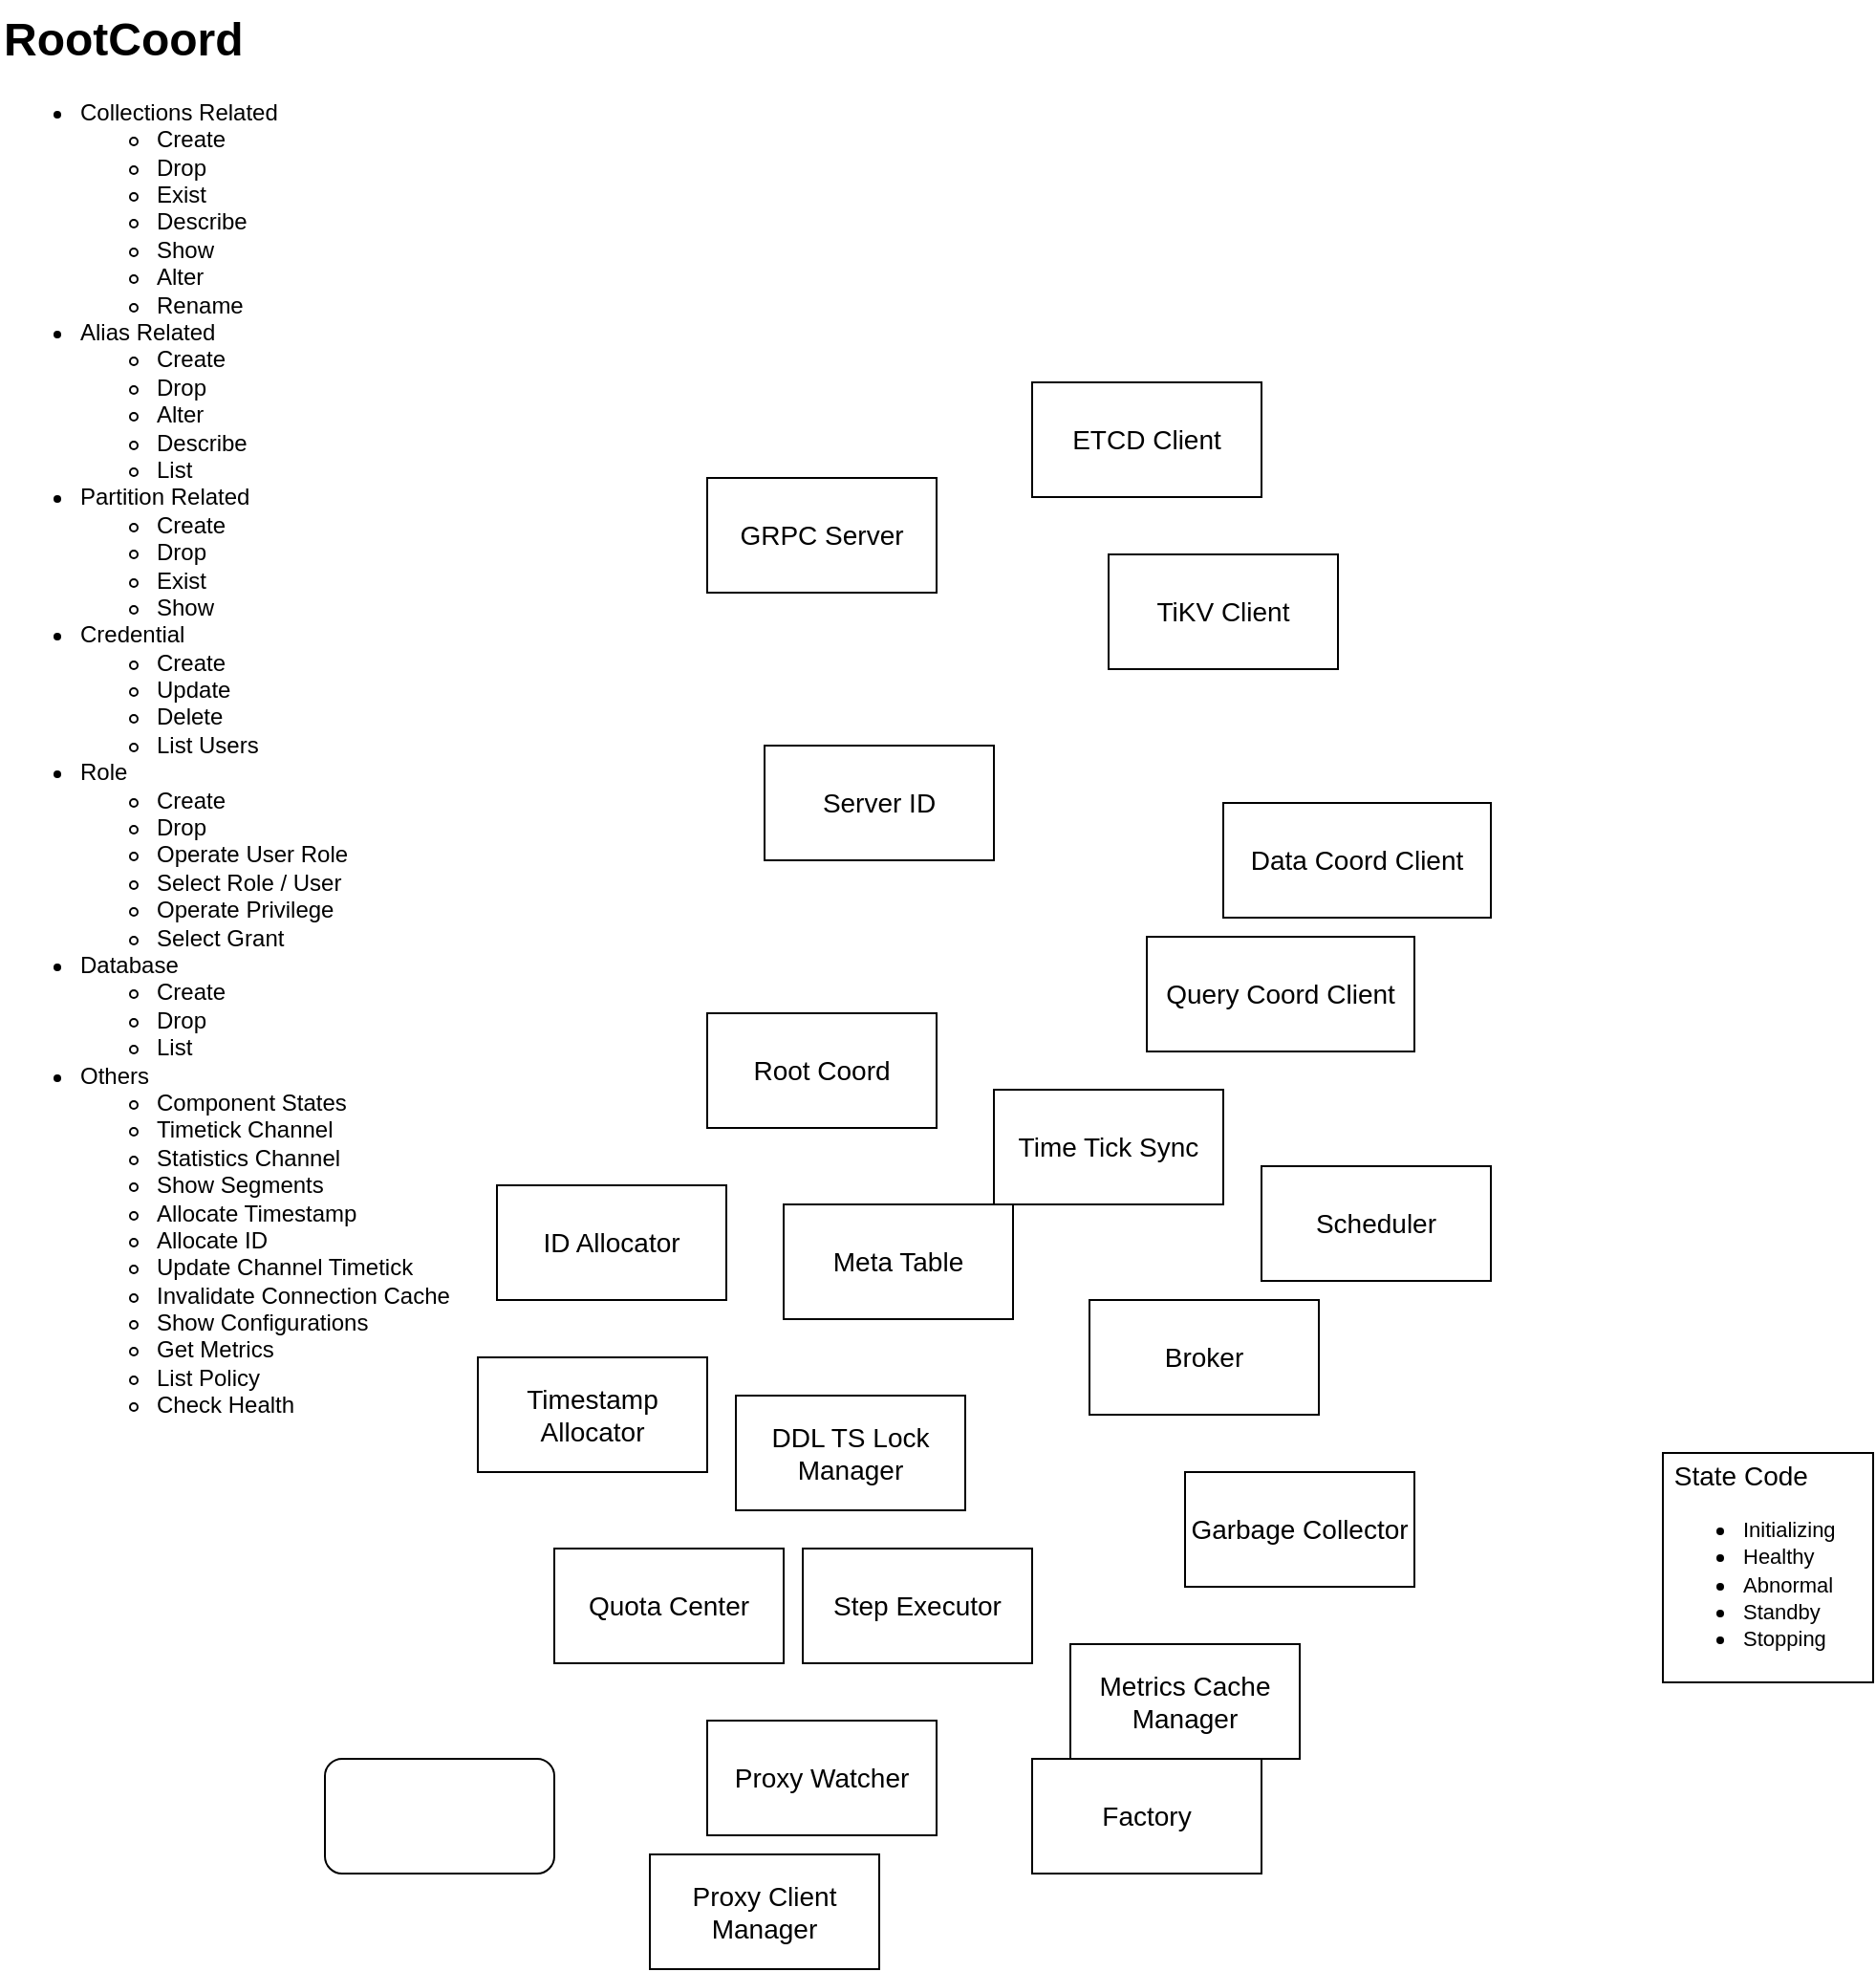 <mxfile version="24.2.2" type="github">
  <diagram name="Page-1" id="iMUTDpLFSvKAjpd02B9K">
    <mxGraphModel dx="1434" dy="820" grid="1" gridSize="10" guides="1" tooltips="1" connect="1" arrows="1" fold="1" page="1" pageScale="1" pageWidth="850" pageHeight="1100" math="0" shadow="0">
      <root>
        <mxCell id="0" />
        <mxCell id="1" parent="0" />
        <mxCell id="1H8OlDMclBCg87n2fOxV-1" value="&lt;h1 style=&quot;margin-top: 0px;&quot;&gt;RootCoord&lt;/h1&gt;&lt;p&gt;&lt;/p&gt;&lt;ul&gt;&lt;li&gt;Collections Related&lt;/li&gt;&lt;ul&gt;&lt;li&gt;Create&lt;/li&gt;&lt;li&gt;Drop&lt;/li&gt;&lt;li&gt;Exist&lt;/li&gt;&lt;li&gt;Describe&lt;/li&gt;&lt;li&gt;Show&lt;/li&gt;&lt;li&gt;Alter&lt;/li&gt;&lt;li&gt;Rename&lt;/li&gt;&lt;/ul&gt;&lt;li&gt;Alias Related&lt;/li&gt;&lt;ul&gt;&lt;li&gt;Create&lt;/li&gt;&lt;li&gt;Drop&lt;/li&gt;&lt;li&gt;Alter&lt;/li&gt;&lt;li&gt;Describe&lt;/li&gt;&lt;li&gt;List&lt;/li&gt;&lt;/ul&gt;&lt;li&gt;Partition Related&lt;/li&gt;&lt;ul&gt;&lt;li&gt;Create&lt;/li&gt;&lt;li&gt;Drop&lt;/li&gt;&lt;li&gt;Exist&lt;/li&gt;&lt;li&gt;Show&lt;/li&gt;&lt;/ul&gt;&lt;li&gt;Credential&lt;/li&gt;&lt;ul&gt;&lt;li&gt;Create&lt;/li&gt;&lt;li&gt;Update&lt;/li&gt;&lt;li&gt;Delete&lt;/li&gt;&lt;li&gt;List Users&lt;/li&gt;&lt;/ul&gt;&lt;li&gt;Role&lt;/li&gt;&lt;ul&gt;&lt;li&gt;Create&lt;/li&gt;&lt;li&gt;Drop&lt;/li&gt;&lt;li&gt;Operate User Role&lt;/li&gt;&lt;li&gt;Select Role / User&lt;/li&gt;&lt;li&gt;Operate Privilege&lt;/li&gt;&lt;li&gt;Select Grant&lt;/li&gt;&lt;/ul&gt;&lt;li&gt;Database&lt;/li&gt;&lt;ul&gt;&lt;li&gt;Create&lt;/li&gt;&lt;li&gt;Drop&lt;/li&gt;&lt;li&gt;List&lt;/li&gt;&lt;/ul&gt;&lt;li&gt;Others&lt;/li&gt;&lt;ul&gt;&lt;li&gt;Component States&lt;/li&gt;&lt;li&gt;Timetick Channel&lt;/li&gt;&lt;li&gt;Statistics Channel&lt;/li&gt;&lt;li&gt;Show Segments&lt;/li&gt;&lt;li&gt;Allocate Timestamp&lt;/li&gt;&lt;li&gt;Allocate ID&lt;/li&gt;&lt;li&gt;Update Channel Timetick&lt;/li&gt;&lt;li&gt;Invalidate Connection Cache&lt;/li&gt;&lt;li&gt;Show Configurations&lt;/li&gt;&lt;li&gt;Get Metrics&lt;/li&gt;&lt;li&gt;List Policy&lt;/li&gt;&lt;li&gt;Check Health&lt;/li&gt;&lt;/ul&gt;&lt;/ul&gt;&lt;p&gt;&lt;/p&gt;" style="text;html=1;whiteSpace=wrap;overflow=hidden;rounded=0;" vertex="1" parent="1">
          <mxGeometry x="40" y="40" width="270" height="750" as="geometry" />
        </mxCell>
        <mxCell id="1H8OlDMclBCg87n2fOxV-4" value="&lt;font style=&quot;font-size: 14px;&quot;&gt;Root Coord&lt;/font&gt;" style="rounded=0;whiteSpace=wrap;html=1;" vertex="1" parent="1">
          <mxGeometry x="410" y="570" width="120" height="60" as="geometry" />
        </mxCell>
        <mxCell id="1H8OlDMclBCg87n2fOxV-5" value="&lt;font style=&quot;font-size: 14px;&quot;&gt;GRPC Server&lt;/font&gt;" style="rounded=0;whiteSpace=wrap;html=1;" vertex="1" parent="1">
          <mxGeometry x="410" y="290" width="120" height="60" as="geometry" />
        </mxCell>
        <mxCell id="1H8OlDMclBCg87n2fOxV-6" value="&lt;font style=&quot;font-size: 14px;&quot;&gt;Server ID&lt;/font&gt;" style="rounded=0;whiteSpace=wrap;html=1;" vertex="1" parent="1">
          <mxGeometry x="440" y="430" width="120" height="60" as="geometry" />
        </mxCell>
        <mxCell id="1H8OlDMclBCg87n2fOxV-7" value="&lt;font style=&quot;font-size: 14px;&quot;&gt;ETCD Client&lt;/font&gt;" style="rounded=0;whiteSpace=wrap;html=1;" vertex="1" parent="1">
          <mxGeometry x="580" y="240" width="120" height="60" as="geometry" />
        </mxCell>
        <mxCell id="1H8OlDMclBCg87n2fOxV-8" value="&lt;font style=&quot;font-size: 14px;&quot;&gt;TiKV Client&lt;/font&gt;" style="rounded=0;whiteSpace=wrap;html=1;" vertex="1" parent="1">
          <mxGeometry x="620" y="330" width="120" height="60" as="geometry" />
        </mxCell>
        <mxCell id="1H8OlDMclBCg87n2fOxV-9" value="&lt;font style=&quot;font-size: 14px;&quot;&gt;Data Coord Client&lt;/font&gt;" style="rounded=0;whiteSpace=wrap;html=1;" vertex="1" parent="1">
          <mxGeometry x="680" y="460" width="140" height="60" as="geometry" />
        </mxCell>
        <mxCell id="1H8OlDMclBCg87n2fOxV-10" value="&lt;font style=&quot;font-size: 14px;&quot;&gt;Query Coord Client&lt;/font&gt;" style="rounded=0;whiteSpace=wrap;html=1;" vertex="1" parent="1">
          <mxGeometry x="640" y="530" width="140" height="60" as="geometry" />
        </mxCell>
        <mxCell id="1H8OlDMclBCg87n2fOxV-11" value="&lt;font style=&quot;font-size: 14px;&quot;&gt;Meta Table&lt;/font&gt;" style="rounded=0;whiteSpace=wrap;html=1;" vertex="1" parent="1">
          <mxGeometry x="450" y="670" width="120" height="60" as="geometry" />
        </mxCell>
        <mxCell id="1H8OlDMclBCg87n2fOxV-12" value="&lt;font style=&quot;font-size: 14px;&quot;&gt;Scheduler&lt;/font&gt;" style="rounded=0;whiteSpace=wrap;html=1;" vertex="1" parent="1">
          <mxGeometry x="700" y="650" width="120" height="60" as="geometry" />
        </mxCell>
        <mxCell id="1H8OlDMclBCg87n2fOxV-13" value="&lt;span style=&quot;font-size: 14px;&quot;&gt;Broker&lt;/span&gt;" style="rounded=0;whiteSpace=wrap;html=1;" vertex="1" parent="1">
          <mxGeometry x="610" y="720" width="120" height="60" as="geometry" />
        </mxCell>
        <mxCell id="1H8OlDMclBCg87n2fOxV-14" value="&lt;span style=&quot;font-size: 14px;&quot;&gt;DDL TS Lock Manager&lt;/span&gt;" style="rounded=0;whiteSpace=wrap;html=1;" vertex="1" parent="1">
          <mxGeometry x="425" y="770" width="120" height="60" as="geometry" />
        </mxCell>
        <mxCell id="1H8OlDMclBCg87n2fOxV-15" value="&lt;span style=&quot;font-size: 14px;&quot;&gt;Garbage Collector&lt;/span&gt;" style="rounded=0;whiteSpace=wrap;html=1;" vertex="1" parent="1">
          <mxGeometry x="660" y="810" width="120" height="60" as="geometry" />
        </mxCell>
        <mxCell id="1H8OlDMclBCg87n2fOxV-16" value="&lt;span style=&quot;font-size: 14px;&quot;&gt;Step Executor&lt;/span&gt;" style="rounded=0;whiteSpace=wrap;html=1;" vertex="1" parent="1">
          <mxGeometry x="460" y="850" width="120" height="60" as="geometry" />
        </mxCell>
        <mxCell id="1H8OlDMclBCg87n2fOxV-17" value="&lt;span style=&quot;font-size: 14px;&quot;&gt;Quota Center&lt;/span&gt;" style="rounded=0;whiteSpace=wrap;html=1;" vertex="1" parent="1">
          <mxGeometry x="330" y="850" width="120" height="60" as="geometry" />
        </mxCell>
        <mxCell id="1H8OlDMclBCg87n2fOxV-18" value="&lt;font style=&quot;font-size: 14px;&quot;&gt;Timestamp Allocator&lt;/font&gt;" style="rounded=0;whiteSpace=wrap;html=1;" vertex="1" parent="1">
          <mxGeometry x="290" y="750" width="120" height="60" as="geometry" />
        </mxCell>
        <mxCell id="1H8OlDMclBCg87n2fOxV-19" value="&lt;font style=&quot;font-size: 14px;&quot;&gt;ID Allocator&lt;/font&gt;" style="rounded=0;whiteSpace=wrap;html=1;" vertex="1" parent="1">
          <mxGeometry x="300" y="660" width="120" height="60" as="geometry" />
        </mxCell>
        <mxCell id="1H8OlDMclBCg87n2fOxV-20" value="&lt;font style=&quot;font-size: 14px;&quot;&gt;Time Tick Sync&lt;/font&gt;" style="rounded=0;whiteSpace=wrap;html=1;" vertex="1" parent="1">
          <mxGeometry x="560" y="610" width="120" height="60" as="geometry" />
        </mxCell>
        <mxCell id="1H8OlDMclBCg87n2fOxV-21" value="&lt;font style=&quot;font-size: 14px;&quot;&gt;Metrics Cache Manager&lt;/font&gt;" style="rounded=0;whiteSpace=wrap;html=1;" vertex="1" parent="1">
          <mxGeometry x="600" y="900" width="120" height="60" as="geometry" />
        </mxCell>
        <mxCell id="1H8OlDMclBCg87n2fOxV-23" value="&lt;span style=&quot;font-size: 14px;&quot;&gt;Proxy Watcher&lt;/span&gt;" style="rounded=0;whiteSpace=wrap;html=1;" vertex="1" parent="1">
          <mxGeometry x="410" y="940" width="120" height="60" as="geometry" />
        </mxCell>
        <mxCell id="1H8OlDMclBCg87n2fOxV-24" value="&lt;span style=&quot;font-size: 14px;&quot;&gt;Proxy Client Manager&lt;/span&gt;" style="rounded=0;whiteSpace=wrap;html=1;" vertex="1" parent="1">
          <mxGeometry x="380" y="1010" width="120" height="60" as="geometry" />
        </mxCell>
        <mxCell id="1H8OlDMclBCg87n2fOxV-25" value="&lt;font style=&quot;font-size: 14px;&quot;&gt;&amp;nbsp;State Code&lt;/font&gt;&lt;div&gt;&lt;ul&gt;&lt;li&gt;&lt;font style=&quot;font-size: 11px;&quot;&gt;Initializing&lt;/font&gt;&lt;/li&gt;&lt;li&gt;&lt;font style=&quot;font-size: 11px;&quot;&gt;Healthy&lt;/font&gt;&lt;/li&gt;&lt;li&gt;&lt;font style=&quot;font-size: 11px;&quot;&gt;Abnormal&lt;/font&gt;&lt;/li&gt;&lt;li&gt;&lt;font style=&quot;font-size: 11px;&quot;&gt;Standby&lt;/font&gt;&lt;/li&gt;&lt;li&gt;&lt;font style=&quot;font-size: 11px;&quot;&gt;Stopping&lt;/font&gt;&lt;/li&gt;&lt;/ul&gt;&lt;/div&gt;" style="rounded=0;whiteSpace=wrap;html=1;align=left;" vertex="1" parent="1">
          <mxGeometry x="910" y="800" width="110" height="120" as="geometry" />
        </mxCell>
        <mxCell id="1H8OlDMclBCg87n2fOxV-26" value="" style="rounded=1;whiteSpace=wrap;html=1;" vertex="1" parent="1">
          <mxGeometry x="210" y="960" width="120" height="60" as="geometry" />
        </mxCell>
        <mxCell id="1H8OlDMclBCg87n2fOxV-27" value="&lt;span style=&quot;font-size: 14px;&quot;&gt;Factory&lt;/span&gt;" style="rounded=0;whiteSpace=wrap;html=1;" vertex="1" parent="1">
          <mxGeometry x="580" y="960" width="120" height="60" as="geometry" />
        </mxCell>
      </root>
    </mxGraphModel>
  </diagram>
</mxfile>
